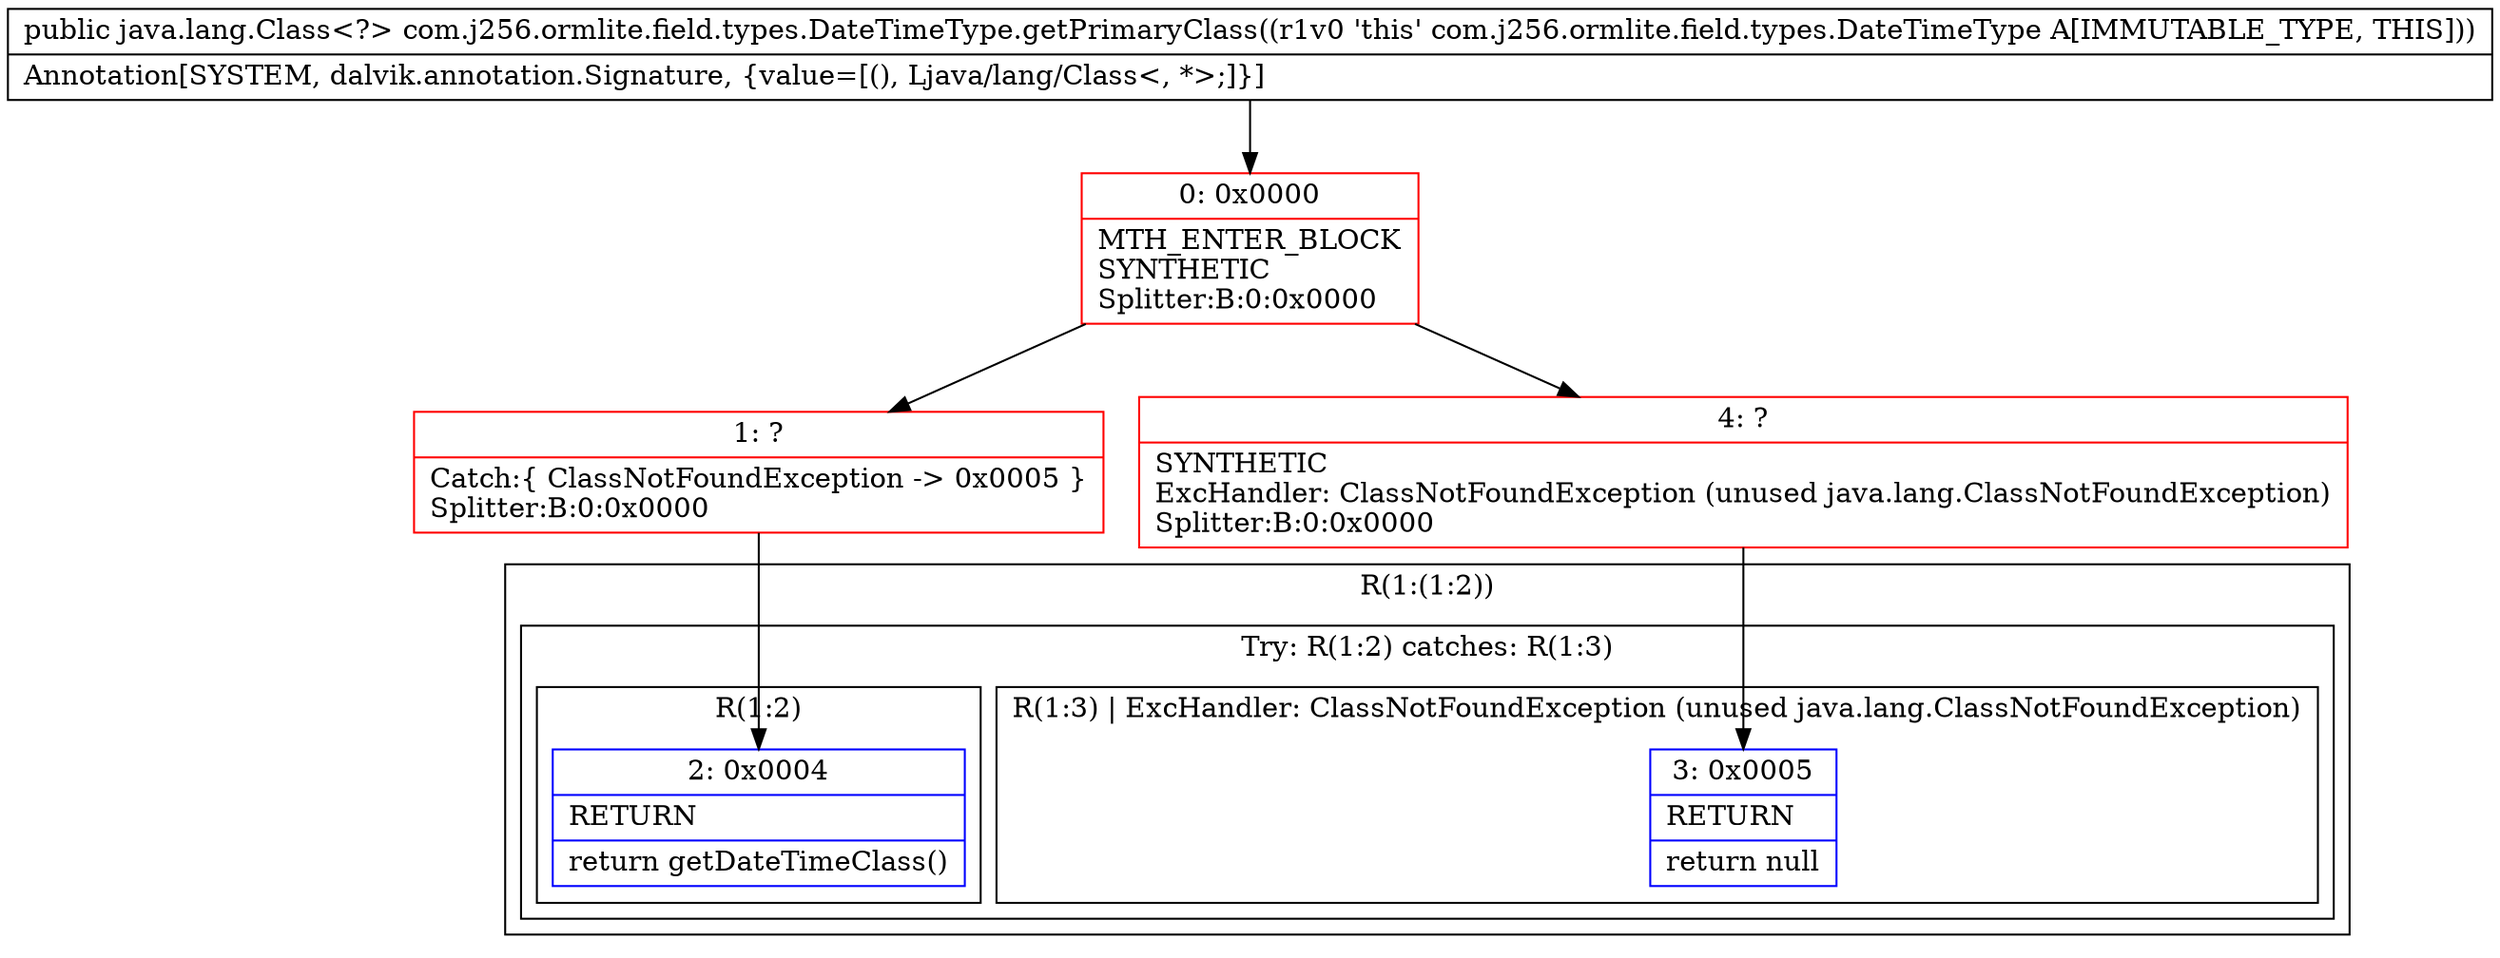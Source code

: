 digraph "CFG forcom.j256.ormlite.field.types.DateTimeType.getPrimaryClass()Ljava\/lang\/Class;" {
subgraph cluster_Region_2126444703 {
label = "R(1:(1:2))";
node [shape=record,color=blue];
subgraph cluster_TryCatchRegion_498627521 {
label = "Try: R(1:2) catches: R(1:3)";
node [shape=record,color=blue];
subgraph cluster_Region_1967264433 {
label = "R(1:2)";
node [shape=record,color=blue];
Node_2 [shape=record,label="{2\:\ 0x0004|RETURN\l|return getDateTimeClass()\l}"];
}
subgraph cluster_Region_1635157183 {
label = "R(1:3) | ExcHandler: ClassNotFoundException (unused java.lang.ClassNotFoundException)\l";
node [shape=record,color=blue];
Node_3 [shape=record,label="{3\:\ 0x0005|RETURN\l|return null\l}"];
}
}
}
subgraph cluster_Region_1635157183 {
label = "R(1:3) | ExcHandler: ClassNotFoundException (unused java.lang.ClassNotFoundException)\l";
node [shape=record,color=blue];
Node_3 [shape=record,label="{3\:\ 0x0005|RETURN\l|return null\l}"];
}
Node_0 [shape=record,color=red,label="{0\:\ 0x0000|MTH_ENTER_BLOCK\lSYNTHETIC\lSplitter:B:0:0x0000\l}"];
Node_1 [shape=record,color=red,label="{1\:\ ?|Catch:\{ ClassNotFoundException \-\> 0x0005 \}\lSplitter:B:0:0x0000\l}"];
Node_4 [shape=record,color=red,label="{4\:\ ?|SYNTHETIC\lExcHandler: ClassNotFoundException (unused java.lang.ClassNotFoundException)\lSplitter:B:0:0x0000\l}"];
MethodNode[shape=record,label="{public java.lang.Class\<?\> com.j256.ormlite.field.types.DateTimeType.getPrimaryClass((r1v0 'this' com.j256.ormlite.field.types.DateTimeType A[IMMUTABLE_TYPE, THIS]))  | Annotation[SYSTEM, dalvik.annotation.Signature, \{value=[(), Ljava\/lang\/Class\<, *\>;]\}]\l}"];
MethodNode -> Node_0;
Node_0 -> Node_1;
Node_0 -> Node_4;
Node_1 -> Node_2;
Node_4 -> Node_3;
}

